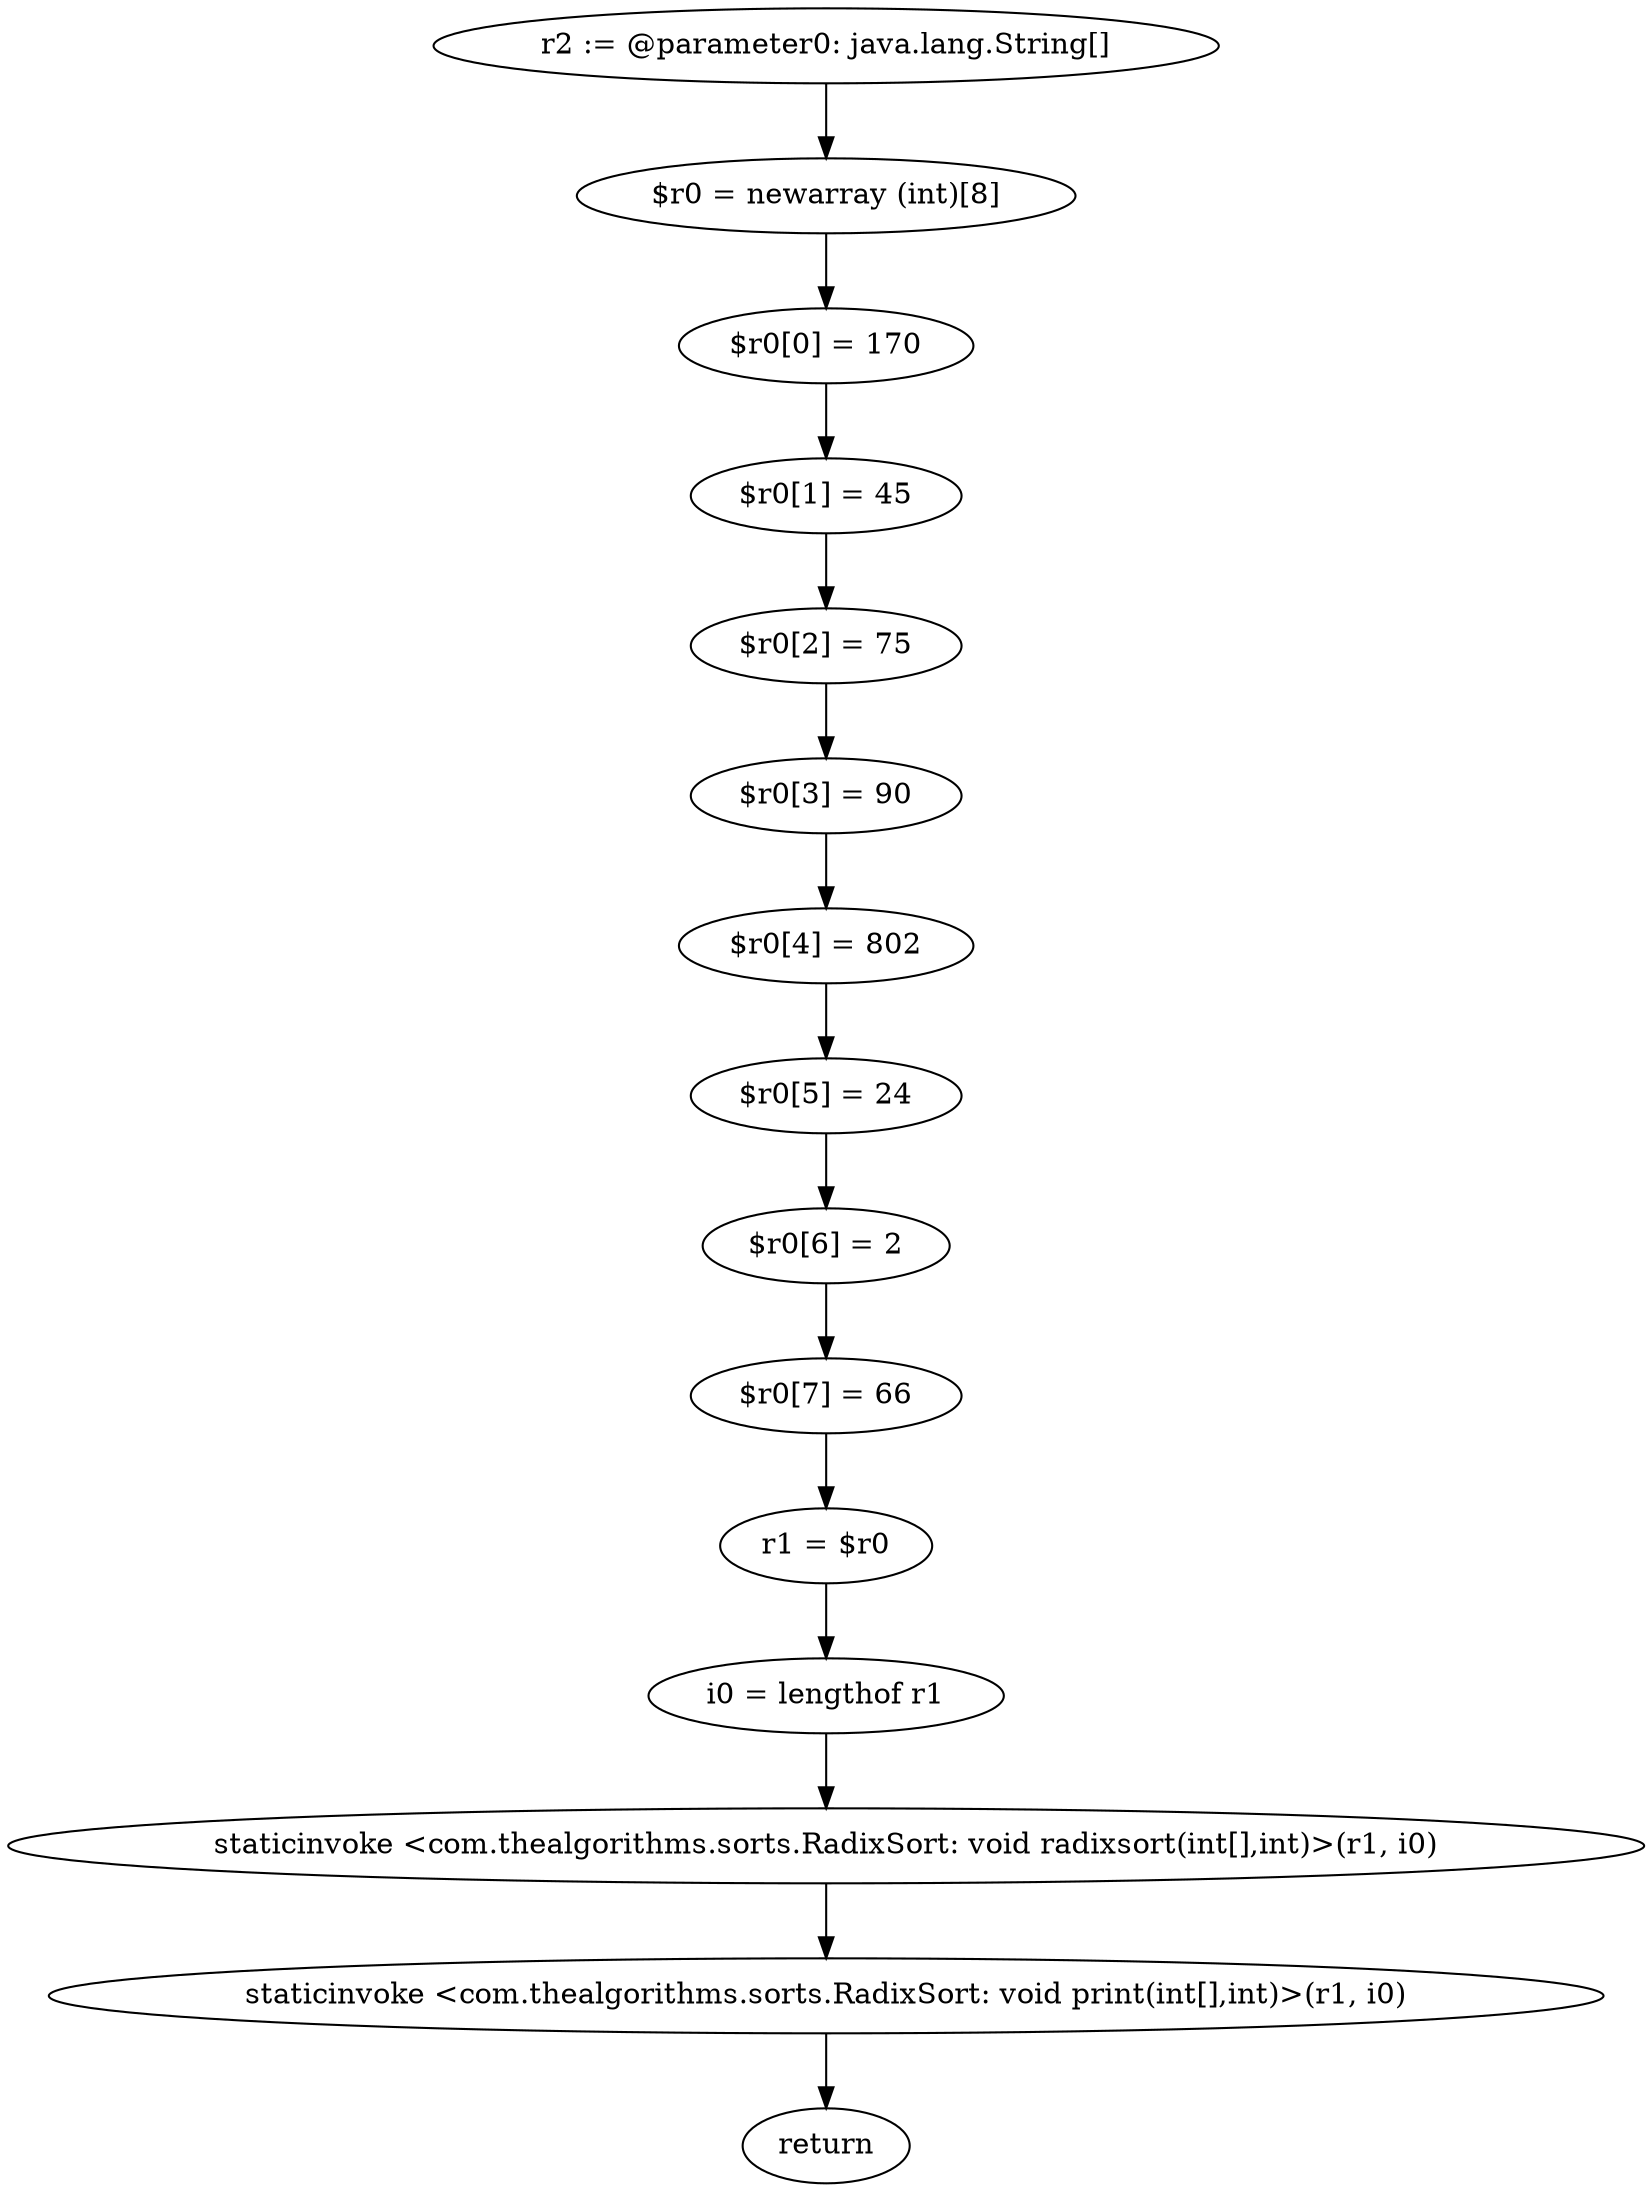 digraph "unitGraph" {
    "r2 := @parameter0: java.lang.String[]"
    "$r0 = newarray (int)[8]"
    "$r0[0] = 170"
    "$r0[1] = 45"
    "$r0[2] = 75"
    "$r0[3] = 90"
    "$r0[4] = 802"
    "$r0[5] = 24"
    "$r0[6] = 2"
    "$r0[7] = 66"
    "r1 = $r0"
    "i0 = lengthof r1"
    "staticinvoke <com.thealgorithms.sorts.RadixSort: void radixsort(int[],int)>(r1, i0)"
    "staticinvoke <com.thealgorithms.sorts.RadixSort: void print(int[],int)>(r1, i0)"
    "return"
    "r2 := @parameter0: java.lang.String[]"->"$r0 = newarray (int)[8]";
    "$r0 = newarray (int)[8]"->"$r0[0] = 170";
    "$r0[0] = 170"->"$r0[1] = 45";
    "$r0[1] = 45"->"$r0[2] = 75";
    "$r0[2] = 75"->"$r0[3] = 90";
    "$r0[3] = 90"->"$r0[4] = 802";
    "$r0[4] = 802"->"$r0[5] = 24";
    "$r0[5] = 24"->"$r0[6] = 2";
    "$r0[6] = 2"->"$r0[7] = 66";
    "$r0[7] = 66"->"r1 = $r0";
    "r1 = $r0"->"i0 = lengthof r1";
    "i0 = lengthof r1"->"staticinvoke <com.thealgorithms.sorts.RadixSort: void radixsort(int[],int)>(r1, i0)";
    "staticinvoke <com.thealgorithms.sorts.RadixSort: void radixsort(int[],int)>(r1, i0)"->"staticinvoke <com.thealgorithms.sorts.RadixSort: void print(int[],int)>(r1, i0)";
    "staticinvoke <com.thealgorithms.sorts.RadixSort: void print(int[],int)>(r1, i0)"->"return";
}
